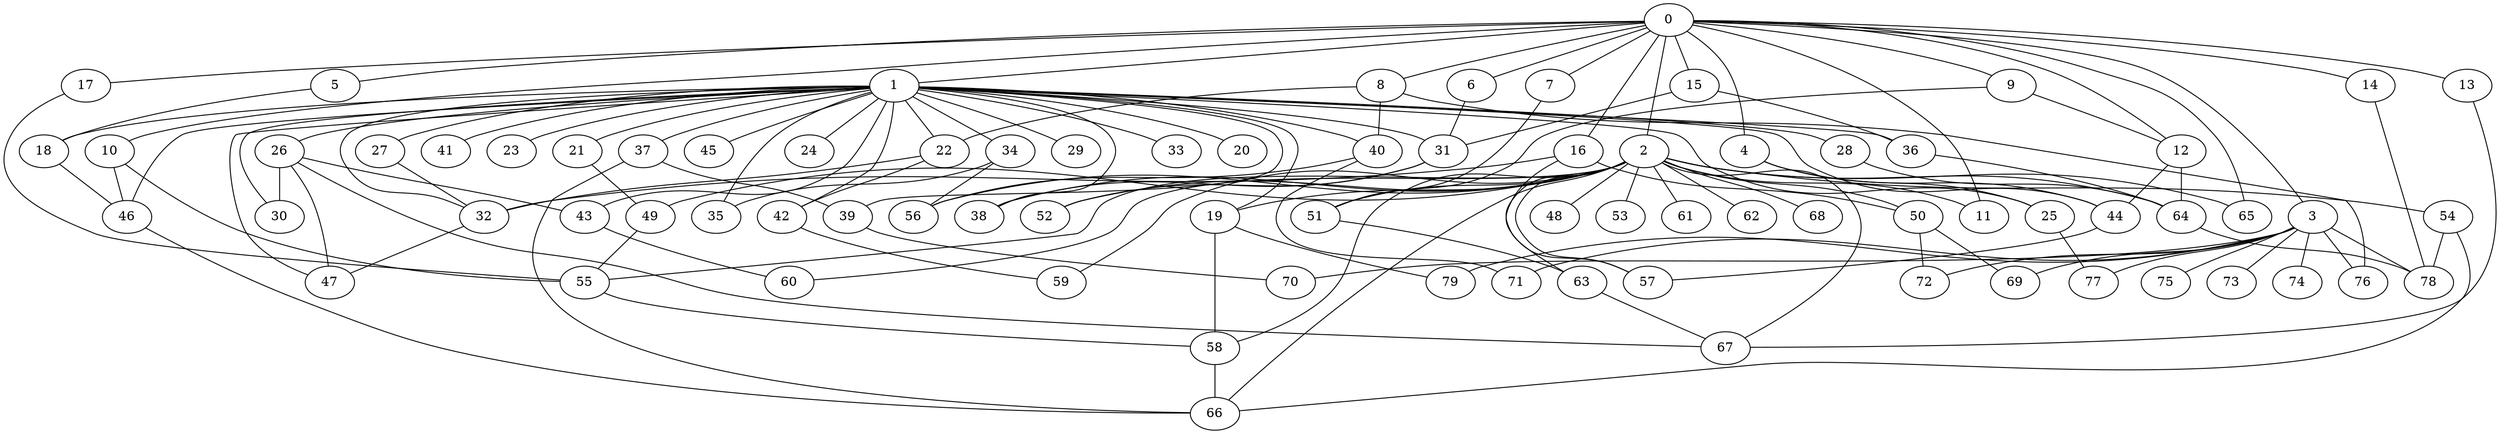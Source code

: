 
graph graphname {
    0 -- 1
0 -- 2
0 -- 3
0 -- 4
0 -- 5
0 -- 6
0 -- 7
0 -- 8
0 -- 9
0 -- 10
0 -- 11
0 -- 12
0 -- 13
0 -- 14
0 -- 15
0 -- 16
0 -- 17
0 -- 65
1 -- 18
1 -- 19
1 -- 20
1 -- 21
1 -- 22
1 -- 23
1 -- 24
1 -- 25
1 -- 26
1 -- 27
1 -- 28
1 -- 29
1 -- 30
1 -- 31
1 -- 32
1 -- 33
1 -- 34
1 -- 35
1 -- 36
1 -- 37
1 -- 38
1 -- 39
1 -- 40
1 -- 41
1 -- 42
1 -- 43
1 -- 44
1 -- 45
1 -- 46
1 -- 47
2 -- 48
2 -- 49
2 -- 50
2 -- 51
2 -- 52
2 -- 53
2 -- 54
2 -- 55
2 -- 56
2 -- 57
2 -- 58
2 -- 59
2 -- 60
2 -- 61
2 -- 62
2 -- 63
2 -- 64
2 -- 65
2 -- 66
2 -- 67
2 -- 68
2 -- 19
2 -- 38
2 -- 11
3 -- 69
3 -- 70
3 -- 71
3 -- 72
3 -- 73
3 -- 74
3 -- 75
3 -- 76
3 -- 77
3 -- 78
3 -- 79
4 -- 44
4 -- 25
5 -- 18
6 -- 31
7 -- 51
8 -- 40
8 -- 76
8 -- 22
9 -- 51
9 -- 12
10 -- 46
10 -- 55
12 -- 44
12 -- 64
13 -- 67
14 -- 78
15 -- 31
15 -- 36
16 -- 57
16 -- 50
16 -- 32
17 -- 55
18 -- 46
19 -- 58
19 -- 79
21 -- 49
22 -- 42
22 -- 32
25 -- 77
26 -- 47
26 -- 30
26 -- 67
26 -- 43
27 -- 32
28 -- 64
31 -- 52
31 -- 38
32 -- 47
34 -- 35
34 -- 56
36 -- 64
37 -- 39
37 -- 66
39 -- 70
40 -- 56
40 -- 71
42 -- 59
43 -- 60
44 -- 57
46 -- 66
49 -- 55
50 -- 69
50 -- 72
51 -- 63
54 -- 78
54 -- 66
55 -- 58
58 -- 66
63 -- 67
64 -- 78

}
